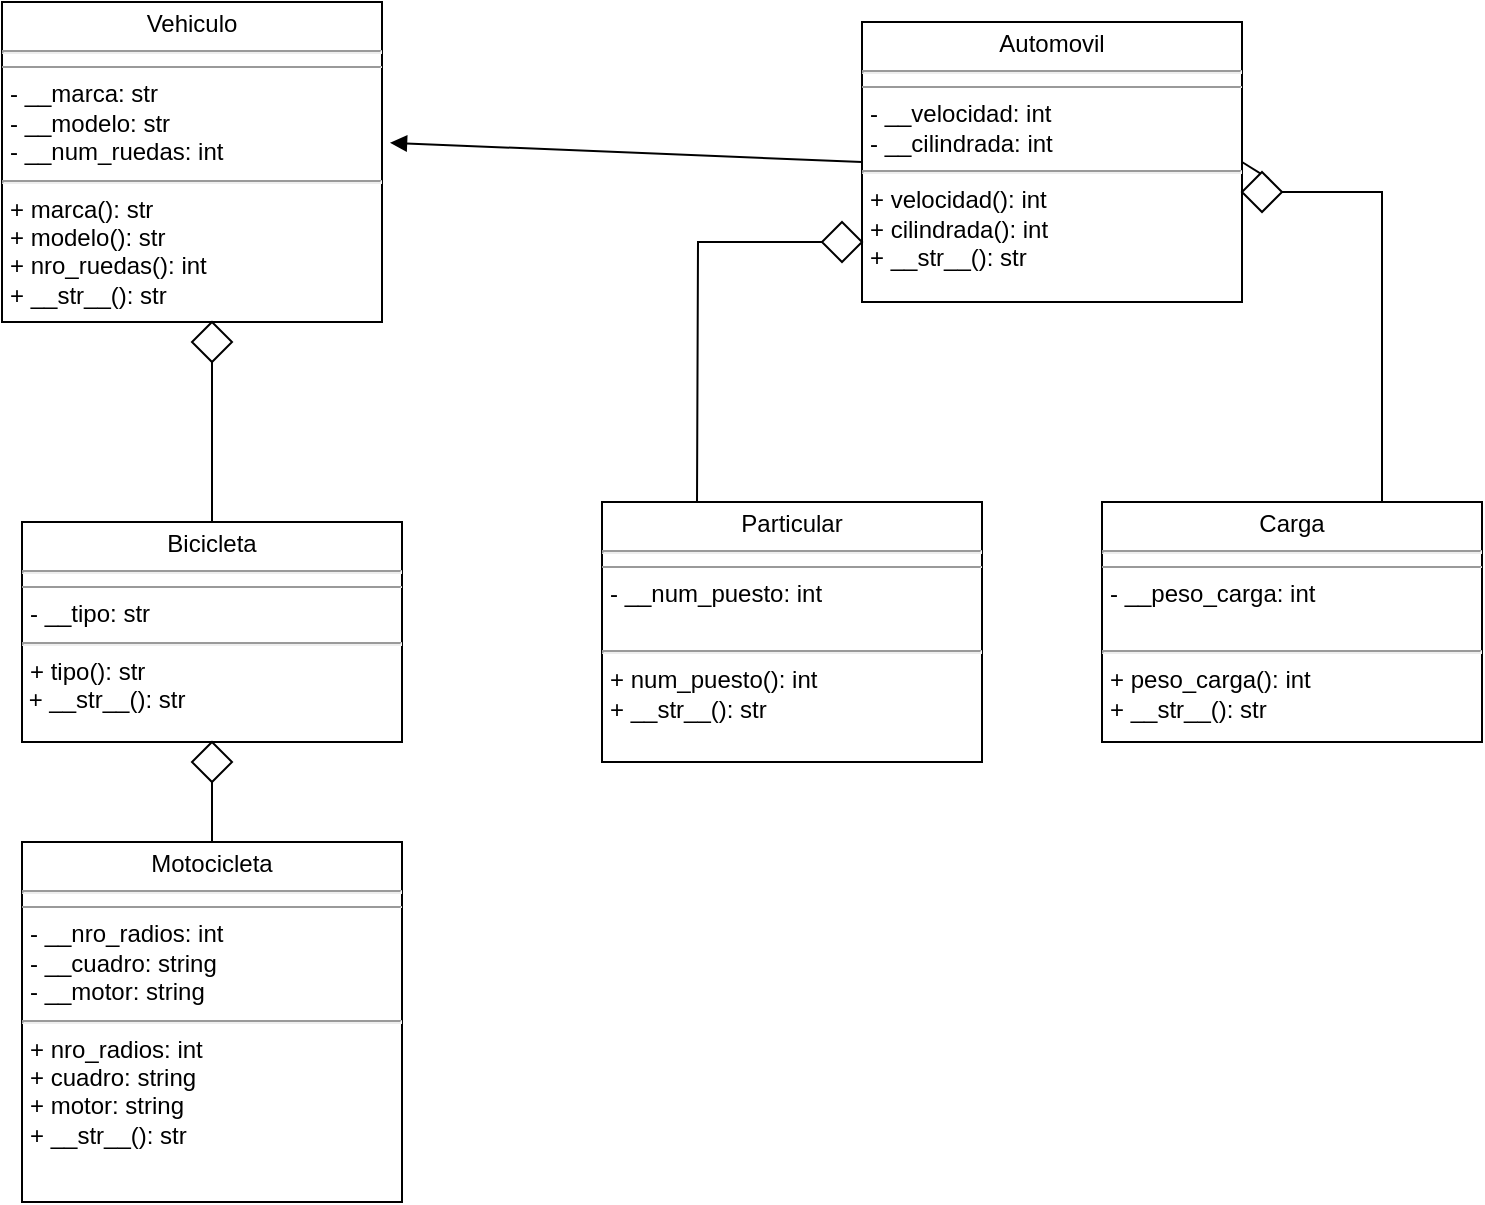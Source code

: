 <mxfile>
    <diagram name="Page-1" id="c4acf3e9-155e-7222-9cf6-157b1a14988f">
        <mxGraphModel dx="808" dy="571" grid="1" gridSize="10" guides="1" tooltips="1" connect="1" arrows="1" fold="1" page="1" pageScale="1" pageWidth="850" pageHeight="1100" background="none" math="0" shadow="0">
            <root>
                <mxCell id="0"/>
                <mxCell id="1" parent="0"/>
                <mxCell id="5d2195bd80daf111-18" value="&lt;p style=&quot;margin:0px;margin-top:4px;text-align:center;&quot;&gt;&lt;/p&gt;&lt;p style=&quot;margin: 4px 0px 0px; text-align: center;&quot;&gt;Vehiculo&lt;br&gt;&lt;/p&gt;&lt;hr&gt;&lt;hr size=&quot;1&quot;&gt;&lt;p style=&quot;margin: 0px 0px 0px 4px;&quot;&gt;&lt;/p&gt;&lt;p style=&quot;margin: 0px 0px 0px 4px;&quot;&gt;- __marca: str&lt;/p&gt;&lt;p style=&quot;margin: 0px 0px 0px 4px;&quot;&gt;- __modelo: str&lt;/p&gt;&lt;p style=&quot;margin: 0px 0px 0px 4px;&quot;&gt;&lt;span style=&quot;background-color: initial;&quot;&gt;- __num_ruedas: int&lt;/span&gt;&lt;/p&gt;&lt;hr&gt;&lt;p style=&quot;margin: 0px 0px 0px 4px;&quot;&gt;&lt;span style=&quot;background-color: initial;&quot;&gt;+ marca(): str&lt;/span&gt;&lt;/p&gt;&lt;p style=&quot;margin: 0px 0px 0px 4px;&quot;&gt;+ modelo(): str&lt;/p&gt;&lt;p style=&quot;margin: 0px 0px 0px 4px;&quot;&gt;+ nro_ruedas(): int&lt;/p&gt;&lt;p style=&quot;margin: 0px 0px 0px 4px;&quot;&gt;+ __str__(): str&lt;/p&gt;&lt;p style=&quot;margin:0px;margin-left:4px;&quot;&gt;&lt;/p&gt;&lt;hr&gt;&lt;p style=&quot;margin:0px;margin-left:4px;&quot;&gt;+ __init__()&lt;/p&gt;&lt;p style=&quot;margin:0px;margin-left:4px;&quot;&gt;+ mostrarDatos()&lt;br&gt;&lt;/p&gt;" style="verticalAlign=top;align=left;overflow=fill;fontSize=12;fontFamily=Helvetica;html=1;rounded=0;shadow=0;comic=0;labelBackgroundColor=none;strokeWidth=1" parent="1" vertex="1">
                    <mxGeometry x="40" y="30" width="190" height="160" as="geometry"/>
                </mxCell>
                <mxCell id="HHWXGT6V4fW858PklZm0-7" value="&lt;p style=&quot;margin: 4px 0px 0px; text-align: center;&quot;&gt;Automovil&lt;br&gt;&lt;/p&gt;&lt;hr&gt;&lt;hr size=&quot;1&quot;&gt;&lt;p style=&quot;margin: 0px 0px 0px 4px;&quot;&gt;&lt;/p&gt;&lt;p style=&quot;margin: 0px 0px 0px 4px;&quot;&gt;- __velocidad: int&lt;/p&gt;&lt;p style=&quot;margin: 0px 0px 0px 4px;&quot;&gt;- __cilindrada: int&lt;br&gt;&lt;/p&gt;&lt;hr&gt;&lt;p style=&quot;margin: 0px 0px 0px 4px;&quot;&gt;+ velocidad(): int&lt;/p&gt;&lt;p style=&quot;margin: 0px 0px 0px 4px;&quot;&gt;+ cilindrada(): int&lt;/p&gt;&lt;p style=&quot;margin: 0px 0px 0px 4px;&quot;&gt;+ __str__(): str&lt;/p&gt;" style="verticalAlign=top;align=left;overflow=fill;fontSize=12;fontFamily=Helvetica;html=1;rounded=0;shadow=0;comic=0;labelBackgroundColor=none;strokeWidth=1" parent="1" vertex="1">
                    <mxGeometry x="470" y="40" width="190" height="140" as="geometry"/>
                </mxCell>
                <mxCell id="HHWXGT6V4fW858PklZm0-8" value="&lt;p style=&quot;margin:0px;margin-top:4px;text-align:center;&quot;&gt;Carga&lt;/p&gt;&lt;hr&gt;&lt;hr size=&quot;1&quot;&gt;&lt;p style=&quot;margin:0px;margin-left:4px;&quot;&gt;- __peso_carga: int&lt;/p&gt;&lt;p style=&quot;margin:0px;margin-left:4px;&quot;&gt;&lt;br&gt;&lt;/p&gt;&lt;p style=&quot;margin:0px;margin-left:4px;&quot;&gt;&lt;/p&gt;&lt;hr&gt;&lt;p style=&quot;margin: 0px 0px 0px 4px;&quot;&gt;+ peso_carga(): int&lt;/p&gt;&lt;p style=&quot;margin: 0px 0px 0px 4px;&quot;&gt;+ __str__(): str&lt;/p&gt;" style="verticalAlign=top;align=left;overflow=fill;fontSize=12;fontFamily=Helvetica;html=1;rounded=0;shadow=0;comic=0;labelBackgroundColor=none;strokeWidth=1" parent="1" vertex="1">
                    <mxGeometry x="590" y="280" width="190" height="120" as="geometry"/>
                </mxCell>
                <mxCell id="HHWXGT6V4fW858PklZm0-9" value="&lt;p style=&quot;margin:0px;margin-top:4px;text-align:center;&quot;&gt;Particular&lt;br&gt;&lt;/p&gt;&lt;hr&gt;&lt;hr size=&quot;1&quot;&gt;&lt;p style=&quot;margin:0px;margin-left:4px;&quot;&gt;- __num_puesto: int&lt;/p&gt;&lt;p style=&quot;margin:0px;margin-left:4px;&quot;&gt;&lt;br&gt;&lt;/p&gt;&lt;p style=&quot;margin:0px;margin-left:4px;&quot;&gt;&lt;/p&gt;&lt;hr&gt;&lt;p style=&quot;margin: 0px 0px 0px 4px;&quot;&gt;+ num_puesto(): int&lt;/p&gt;&lt;p style=&quot;margin: 0px 0px 0px 4px;&quot;&gt;+ __str__(): str&lt;/p&gt;" style="verticalAlign=top;align=left;overflow=fill;fontSize=12;fontFamily=Helvetica;html=1;rounded=0;shadow=0;comic=0;labelBackgroundColor=none;strokeWidth=1" parent="1" vertex="1">
                    <mxGeometry x="340" y="280" width="190" height="130" as="geometry"/>
                </mxCell>
                <mxCell id="HHWXGT6V4fW858PklZm0-10" value="&lt;p style=&quot;margin:0px;margin-top:4px;text-align:center;&quot;&gt;Bicicleta&lt;/p&gt;&lt;hr&gt;&lt;hr size=&quot;1&quot;&gt;&lt;p style=&quot;margin:0px;margin-left:4px;&quot;&gt;- __tipo: str&lt;/p&gt;&lt;p style=&quot;margin:0px;margin-left:4px;&quot;&gt;&lt;/p&gt;&lt;hr&gt;&lt;p style=&quot;margin: 0px 0px 0px 4px;&quot;&gt;+ tipo(): str&lt;span style=&quot;background-color: initial;&quot;&gt;&amp;nbsp;&lt;/span&gt;&lt;/p&gt;&amp;nbsp;+ __str__(): str" style="verticalAlign=top;align=left;overflow=fill;fontSize=12;fontFamily=Helvetica;html=1;rounded=0;shadow=0;comic=0;labelBackgroundColor=none;strokeWidth=1" parent="1" vertex="1">
                    <mxGeometry x="50" y="290" width="190" height="110" as="geometry"/>
                </mxCell>
                <mxCell id="HHWXGT6V4fW858PklZm0-11" value="&lt;p style=&quot;margin:0px;margin-top:4px;text-align:center;&quot;&gt;Motocicleta&lt;/p&gt;&lt;hr&gt;&lt;hr size=&quot;1&quot;&gt;&lt;p style=&quot;margin:0px;margin-left:4px;&quot;&gt;- __nro_radios: int&lt;/p&gt;&lt;p style=&quot;margin:0px;margin-left:4px;&quot;&gt;- __cuadro: string&lt;/p&gt;&lt;p style=&quot;margin:0px;margin-left:4px;&quot;&gt;- __motor: string&lt;br&gt;&lt;/p&gt;&lt;p style=&quot;margin:0px;margin-left:4px;&quot;&gt;&lt;/p&gt;&lt;hr&gt;&lt;p style=&quot;margin: 0px 0px 0px 4px;&quot;&gt;+ nro_radios: int&lt;/p&gt;&lt;p style=&quot;margin: 0px 0px 0px 4px;&quot;&gt;+ cuadro: string&lt;/p&gt;&lt;p style=&quot;margin: 0px 0px 0px 4px;&quot;&gt;+ motor: string&lt;/p&gt;&lt;p style=&quot;margin: 0px 0px 0px 4px;&quot;&gt;+ __str__(): str&lt;/p&gt;" style="verticalAlign=top;align=left;overflow=fill;fontSize=12;fontFamily=Helvetica;html=1;rounded=0;shadow=0;comic=0;labelBackgroundColor=none;strokeWidth=1" parent="1" vertex="1">
                    <mxGeometry x="50" y="450" width="190" height="180" as="geometry"/>
                </mxCell>
                <mxCell id="HHWXGT6V4fW858PklZm0-12" value="" style="html=1;verticalAlign=bottom;endArrow=block;curved=0;rounded=0;entryX=1.021;entryY=0.44;entryDx=0;entryDy=0;exitX=0;exitY=0.5;exitDx=0;exitDy=0;entryPerimeter=0;" parent="1" source="HHWXGT6V4fW858PklZm0-7" target="5d2195bd80daf111-18" edge="1">
                    <mxGeometry x="-0.0" width="80" relative="1" as="geometry">
                        <mxPoint x="410" y="129.5" as="sourcePoint"/>
                        <mxPoint x="320" y="129.5" as="targetPoint"/>
                        <mxPoint as="offset"/>
                    </mxGeometry>
                </mxCell>
                <mxCell id="2" value="" style="rhombus;aspect=fixed;" parent="1" vertex="1">
                    <mxGeometry x="450" y="140" width="20" height="20" as="geometry"/>
                </mxCell>
                <mxCell id="12" value="" style="endArrow=none;html=1;rounded=0;align=center;verticalAlign=bottom;labelBackgroundColor=none;exitX=1;exitY=0.5;exitDx=0;exitDy=0;startArrow=none;" parent="1" source="10" edge="1">
                    <mxGeometry relative="1" as="geometry">
                        <mxPoint x="730" y="280" as="targetPoint"/>
                        <Array as="points">
                            <mxPoint x="730" y="125"/>
                        </Array>
                    </mxGeometry>
                </mxCell>
                <mxCell id="13" value="" style="endArrow=none;html=1;rounded=0;align=center;verticalAlign=bottom;labelBackgroundColor=none;entryX=0.75;entryY=0;entryDx=0;entryDy=0;exitX=1;exitY=0.5;exitDx=0;exitDy=0;" parent="1" source="HHWXGT6V4fW858PklZm0-7" target="10" edge="1">
                    <mxGeometry relative="1" as="geometry">
                        <mxPoint x="732.5" y="280" as="targetPoint"/>
                        <mxPoint x="660" y="125" as="sourcePoint"/>
                        <Array as="points"/>
                    </mxGeometry>
                </mxCell>
                <mxCell id="10" value="" style="rhombus;aspect=fixed;" parent="1" vertex="1">
                    <mxGeometry x="660" y="115" width="20" height="20" as="geometry"/>
                </mxCell>
                <mxCell id="14" value="" style="endArrow=none;html=1;rounded=0;align=center;verticalAlign=bottom;labelBackgroundColor=none;startArrow=none;entryX=0.25;entryY=0;entryDx=0;entryDy=0;" parent="1" target="HHWXGT6V4fW858PklZm0-9" edge="1">
                    <mxGeometry relative="1" as="geometry">
                        <mxPoint x="380" y="245" as="targetPoint"/>
                        <mxPoint x="450" y="150" as="sourcePoint"/>
                        <Array as="points">
                            <mxPoint x="388" y="150"/>
                        </Array>
                    </mxGeometry>
                </mxCell>
                <mxCell id="15" value="" style="endArrow=none;html=1;rounded=0;align=center;verticalAlign=bottom;labelBackgroundColor=none;startArrow=none;entryX=0.5;entryY=0;entryDx=0;entryDy=0;" parent="1" target="HHWXGT6V4fW858PklZm0-10" edge="1">
                    <mxGeometry relative="1" as="geometry">
                        <mxPoint x="410" y="620" as="targetPoint"/>
                        <mxPoint x="145" y="210" as="sourcePoint"/>
                        <Array as="points">
                            <mxPoint x="145" y="250"/>
                        </Array>
                    </mxGeometry>
                </mxCell>
                <mxCell id="16" value="" style="rhombus;aspect=fixed;" parent="1" vertex="1">
                    <mxGeometry x="135" y="190" width="20" height="20" as="geometry"/>
                </mxCell>
                <mxCell id="17" value="" style="endArrow=none;html=1;rounded=0;align=center;verticalAlign=bottom;labelBackgroundColor=none;startArrow=none;" parent="1" target="HHWXGT6V4fW858PklZm0-11" edge="1">
                    <mxGeometry relative="1" as="geometry">
                        <mxPoint x="155" y="310" as="targetPoint"/>
                        <mxPoint x="145" y="420" as="sourcePoint"/>
                        <Array as="points"/>
                    </mxGeometry>
                </mxCell>
                <mxCell id="18" value="" style="rhombus;aspect=fixed;" parent="1" vertex="1">
                    <mxGeometry x="135" y="400" width="20" height="20" as="geometry"/>
                </mxCell>
            </root>
        </mxGraphModel>
    </diagram>
</mxfile>